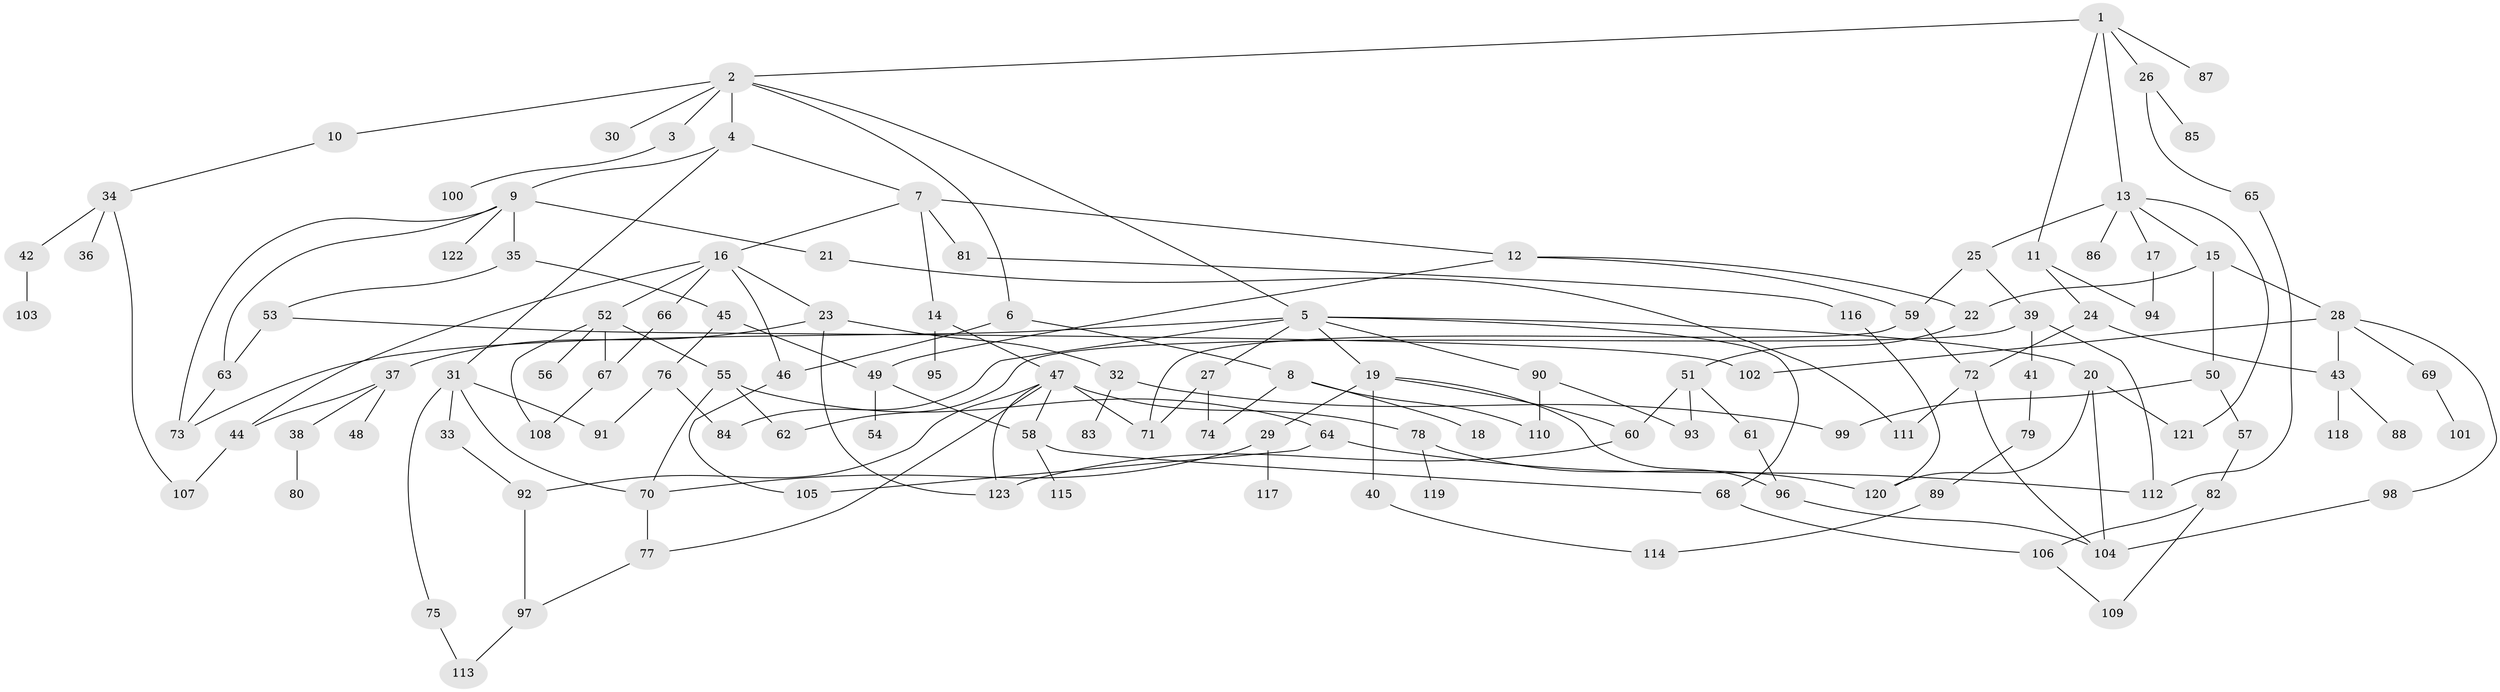 // coarse degree distribution, {4: 0.07317073170731707, 6: 0.024390243902439025, 2: 0.3048780487804878, 8: 0.036585365853658534, 9: 0.012195121951219513, 5: 0.10975609756097561, 3: 0.24390243902439024, 7: 0.036585365853658534, 1: 0.15853658536585366}
// Generated by graph-tools (version 1.1) at 2025/23/03/03/25 07:23:35]
// undirected, 123 vertices, 171 edges
graph export_dot {
graph [start="1"]
  node [color=gray90,style=filled];
  1;
  2;
  3;
  4;
  5;
  6;
  7;
  8;
  9;
  10;
  11;
  12;
  13;
  14;
  15;
  16;
  17;
  18;
  19;
  20;
  21;
  22;
  23;
  24;
  25;
  26;
  27;
  28;
  29;
  30;
  31;
  32;
  33;
  34;
  35;
  36;
  37;
  38;
  39;
  40;
  41;
  42;
  43;
  44;
  45;
  46;
  47;
  48;
  49;
  50;
  51;
  52;
  53;
  54;
  55;
  56;
  57;
  58;
  59;
  60;
  61;
  62;
  63;
  64;
  65;
  66;
  67;
  68;
  69;
  70;
  71;
  72;
  73;
  74;
  75;
  76;
  77;
  78;
  79;
  80;
  81;
  82;
  83;
  84;
  85;
  86;
  87;
  88;
  89;
  90;
  91;
  92;
  93;
  94;
  95;
  96;
  97;
  98;
  99;
  100;
  101;
  102;
  103;
  104;
  105;
  106;
  107;
  108;
  109;
  110;
  111;
  112;
  113;
  114;
  115;
  116;
  117;
  118;
  119;
  120;
  121;
  122;
  123;
  1 -- 2;
  1 -- 11;
  1 -- 13;
  1 -- 26;
  1 -- 87;
  2 -- 3;
  2 -- 4;
  2 -- 5;
  2 -- 6;
  2 -- 10;
  2 -- 30;
  3 -- 100;
  4 -- 7;
  4 -- 9;
  4 -- 31;
  5 -- 19;
  5 -- 20;
  5 -- 27;
  5 -- 68;
  5 -- 90;
  5 -- 84;
  5 -- 73;
  6 -- 8;
  6 -- 46;
  7 -- 12;
  7 -- 14;
  7 -- 16;
  7 -- 81;
  8 -- 18;
  8 -- 110;
  8 -- 74;
  9 -- 21;
  9 -- 35;
  9 -- 63;
  9 -- 122;
  9 -- 73;
  10 -- 34;
  11 -- 24;
  11 -- 94;
  12 -- 22;
  12 -- 59;
  12 -- 49;
  13 -- 15;
  13 -- 17;
  13 -- 25;
  13 -- 86;
  13 -- 121;
  14 -- 47;
  14 -- 95;
  15 -- 28;
  15 -- 50;
  15 -- 22;
  16 -- 23;
  16 -- 44;
  16 -- 52;
  16 -- 66;
  16 -- 46;
  17 -- 94;
  19 -- 29;
  19 -- 40;
  19 -- 96;
  19 -- 60;
  20 -- 104;
  20 -- 121;
  20 -- 120;
  21 -- 111;
  22 -- 51;
  23 -- 32;
  23 -- 37;
  23 -- 123;
  24 -- 43;
  24 -- 72;
  25 -- 39;
  25 -- 59;
  26 -- 65;
  26 -- 85;
  27 -- 74;
  27 -- 71;
  28 -- 43;
  28 -- 69;
  28 -- 98;
  28 -- 102;
  29 -- 70;
  29 -- 117;
  31 -- 33;
  31 -- 75;
  31 -- 91;
  31 -- 70;
  32 -- 83;
  32 -- 99;
  33 -- 92;
  34 -- 36;
  34 -- 42;
  34 -- 107;
  35 -- 45;
  35 -- 53;
  37 -- 38;
  37 -- 48;
  37 -- 44;
  38 -- 80;
  39 -- 41;
  39 -- 62;
  39 -- 112;
  40 -- 114;
  41 -- 79;
  42 -- 103;
  43 -- 88;
  43 -- 118;
  44 -- 107;
  45 -- 49;
  45 -- 76;
  46 -- 105;
  47 -- 58;
  47 -- 71;
  47 -- 77;
  47 -- 78;
  47 -- 92;
  47 -- 123;
  49 -- 54;
  49 -- 58;
  50 -- 57;
  50 -- 99;
  51 -- 60;
  51 -- 61;
  51 -- 93;
  52 -- 55;
  52 -- 56;
  52 -- 108;
  52 -- 67;
  53 -- 102;
  53 -- 63;
  55 -- 64;
  55 -- 70;
  55 -- 62;
  57 -- 82;
  58 -- 115;
  58 -- 68;
  59 -- 72;
  59 -- 71;
  60 -- 123;
  61 -- 96;
  63 -- 73;
  64 -- 105;
  64 -- 112;
  65 -- 112;
  66 -- 67;
  67 -- 108;
  68 -- 106;
  69 -- 101;
  70 -- 77;
  72 -- 104;
  72 -- 111;
  75 -- 113;
  76 -- 84;
  76 -- 91;
  77 -- 97;
  78 -- 119;
  78 -- 120;
  79 -- 89;
  81 -- 116;
  82 -- 106;
  82 -- 109;
  89 -- 114;
  90 -- 93;
  90 -- 110;
  92 -- 97;
  96 -- 104;
  97 -- 113;
  98 -- 104;
  106 -- 109;
  116 -- 120;
}
